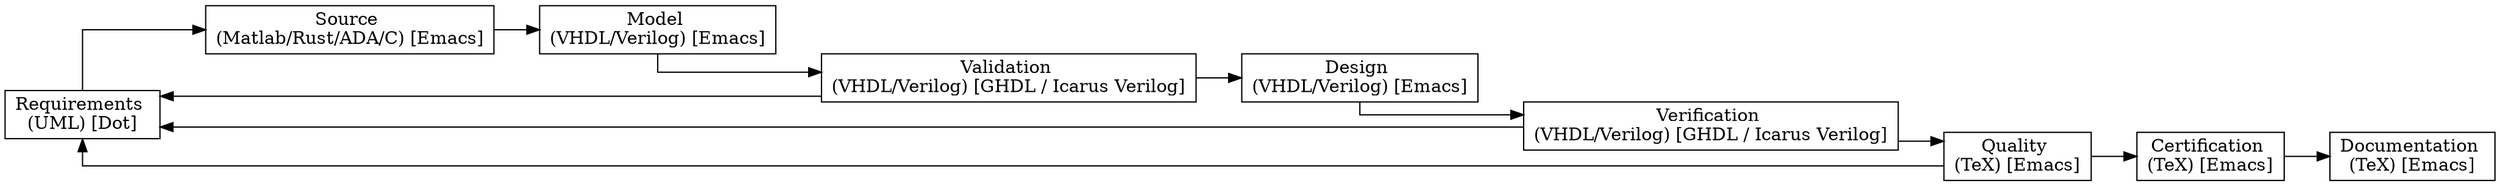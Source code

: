 digraph Project {
  // Introduction
  graph [rankdir = LR, splines=ortho];
  node[shape=record];

  // Blocks
  Requirements[label="Requirements \n(UML) [Dot]"];
  Source[label="Source \n(Matlab/Rust/ADA/C) [Emacs]"];
  Model[label="Model \n(VHDL/Verilog) [Emacs]"];
  Validation[label="Validation \n(VHDL/Verilog) [GHDL / Icarus Verilog]"];
  Design[label="Design \n(VHDL/Verilog) [Emacs]"];
  Verification[label="Verification \n(VHDL/Verilog) [GHDL / Icarus Verilog]"];
  Quality[label="Quality \n(TeX) [Emacs]"];
  Certification[label="Certification \n(TeX) [Emacs]"];
  Documentation[label="Documentation \n(TeX) [Emacs]"];

  // Sequence
  Requirements -> Source;
  Source -> Model;
  Model -> Validation;
  Validation -> Design;
  Design -> Verification;
  Verification -> Quality;
  Quality -> Certification;
  Certification -> Documentation;

  // Feedback
  Validation -> Requirements;
  Verification -> Requirements;
  Quality -> Requirements;
}
